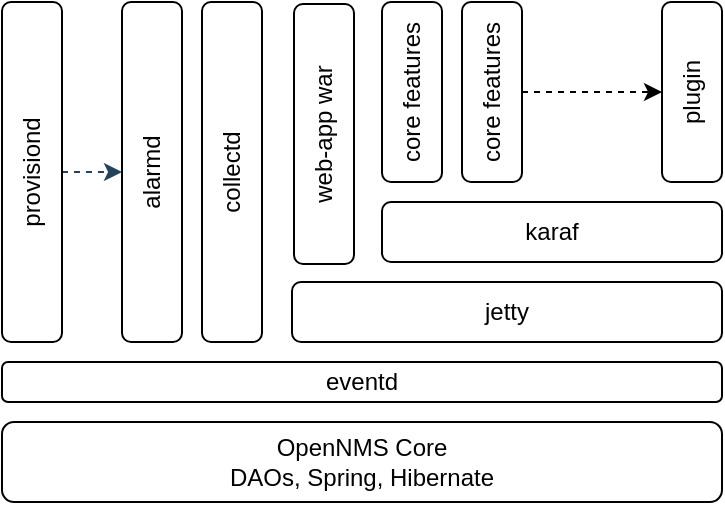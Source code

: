 <mxfile version="24.6.4" type="device">
  <diagram name="Page-1" id="hg4JAZvPtIoiGz0VxEVO">
    <mxGraphModel dx="1434" dy="870" grid="1" gridSize="10" guides="1" tooltips="1" connect="1" arrows="1" fold="1" page="1" pageScale="1" pageWidth="1169" pageHeight="827" math="0" shadow="0">
      <root>
        <mxCell id="0" />
        <mxCell id="1" parent="0" />
        <mxCell id="jR5sHtFNsBq1kOLwB3gY-1" value="OpenNMS Core&lt;div&gt;DAOs, Spring, Hibernate&lt;/div&gt;" style="rounded=1;whiteSpace=wrap;html=1;" vertex="1" parent="1">
          <mxGeometry x="410" y="570" width="360" height="40" as="geometry" />
        </mxCell>
        <mxCell id="jR5sHtFNsBq1kOLwB3gY-2" value="jetty" style="rounded=1;whiteSpace=wrap;html=1;" vertex="1" parent="1">
          <mxGeometry x="555" y="500" width="215" height="30" as="geometry" />
        </mxCell>
        <mxCell id="jR5sHtFNsBq1kOLwB3gY-3" value="karaf" style="rounded=1;whiteSpace=wrap;html=1;" vertex="1" parent="1">
          <mxGeometry x="600" y="460" width="170" height="30" as="geometry" />
        </mxCell>
        <mxCell id="jR5sHtFNsBq1kOLwB3gY-11" style="rounded=0;orthogonalLoop=1;jettySize=auto;html=1;exitX=1;exitY=0.5;exitDx=0;exitDy=0;entryX=0;entryY=0.5;entryDx=0;entryDy=0;dashed=1;strokeColor=#23445d;startArrow=none;startFill=0;fillColor=#bac8d3;" edge="1" parent="1" source="jR5sHtFNsBq1kOLwB3gY-4" target="jR5sHtFNsBq1kOLwB3gY-6">
          <mxGeometry relative="1" as="geometry" />
        </mxCell>
        <mxCell id="jR5sHtFNsBq1kOLwB3gY-4" value="provisiond" style="rounded=1;whiteSpace=wrap;html=1;horizontal=0;" vertex="1" parent="1">
          <mxGeometry x="410" y="360" width="30" height="170" as="geometry" />
        </mxCell>
        <mxCell id="jR5sHtFNsBq1kOLwB3gY-6" value="alarmd" style="rounded=1;whiteSpace=wrap;html=1;horizontal=0;" vertex="1" parent="1">
          <mxGeometry x="470" y="360" width="30" height="170" as="geometry" />
        </mxCell>
        <mxCell id="jR5sHtFNsBq1kOLwB3gY-7" value="collectd" style="rounded=1;whiteSpace=wrap;html=1;horizontal=0;" vertex="1" parent="1">
          <mxGeometry x="510" y="360" width="30" height="170" as="geometry" />
        </mxCell>
        <mxCell id="jR5sHtFNsBq1kOLwB3gY-8" value="eventd" style="rounded=1;whiteSpace=wrap;html=1;" vertex="1" parent="1">
          <mxGeometry x="410" y="540" width="360" height="20" as="geometry" />
        </mxCell>
        <mxCell id="jR5sHtFNsBq1kOLwB3gY-9" value="web-app war" style="rounded=1;whiteSpace=wrap;html=1;horizontal=0;" vertex="1" parent="1">
          <mxGeometry x="556" y="361" width="30" height="130" as="geometry" />
        </mxCell>
        <mxCell id="jR5sHtFNsBq1kOLwB3gY-12" value="core features" style="rounded=1;whiteSpace=wrap;html=1;horizontal=0;" vertex="1" parent="1">
          <mxGeometry x="600" y="360" width="30" height="90" as="geometry" />
        </mxCell>
        <mxCell id="jR5sHtFNsBq1kOLwB3gY-16" style="edgeStyle=orthogonalEdgeStyle;rounded=0;orthogonalLoop=1;jettySize=auto;html=1;entryX=0;entryY=0.5;entryDx=0;entryDy=0;dashed=1;" edge="1" parent="1" source="jR5sHtFNsBq1kOLwB3gY-13" target="jR5sHtFNsBq1kOLwB3gY-14">
          <mxGeometry relative="1" as="geometry" />
        </mxCell>
        <mxCell id="jR5sHtFNsBq1kOLwB3gY-13" value="core features" style="rounded=1;whiteSpace=wrap;html=1;horizontal=0;" vertex="1" parent="1">
          <mxGeometry x="640" y="360" width="30" height="90" as="geometry" />
        </mxCell>
        <mxCell id="jR5sHtFNsBq1kOLwB3gY-14" value="plugin" style="rounded=1;whiteSpace=wrap;html=1;horizontal=0;" vertex="1" parent="1">
          <mxGeometry x="740" y="360" width="30" height="90" as="geometry" />
        </mxCell>
      </root>
    </mxGraphModel>
  </diagram>
</mxfile>
